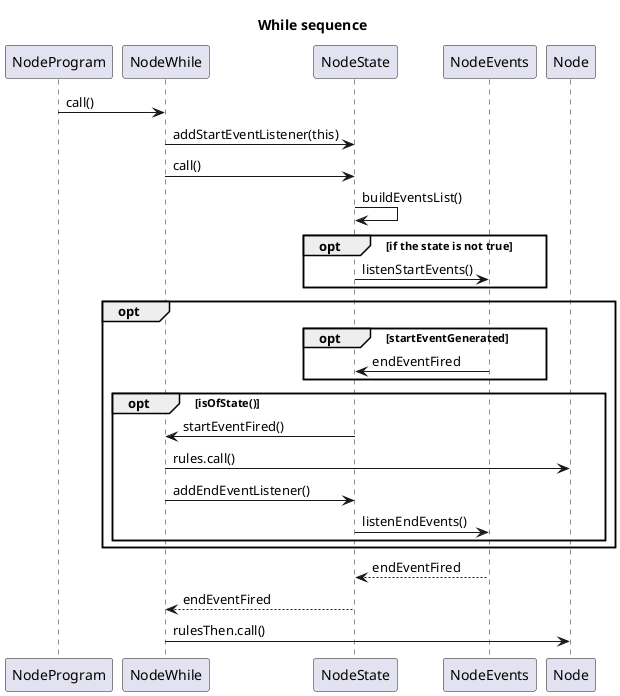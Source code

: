 @startuml
title While sequence
NodeProgram->NodeWhile : call()
NodeWhile->NodeState:addStartEventListener(this)
NodeWhile->NodeState:call()
NodeState->NodeState:buildEventsList()
opt if the state is not true
  NodeState->NodeEvents:listenStartEvents()
end
opt 
opt startEventGenerated
  NodeEvents->NodeState:endEventFired
end
opt isOfState()
  NodeState->NodeWhile :startEventFired()
  NodeWhile->Node: rules.call()
  NodeWhile->NodeState: addEndEventListener()
  NodeState->NodeEvents:listenEndEvents()

end
end
NodeEvents-->NodeState:endEventFired
NodeState-->NodeWhile:endEventFired
NodeWhile->Node:rulesThen.call()
@enduml
